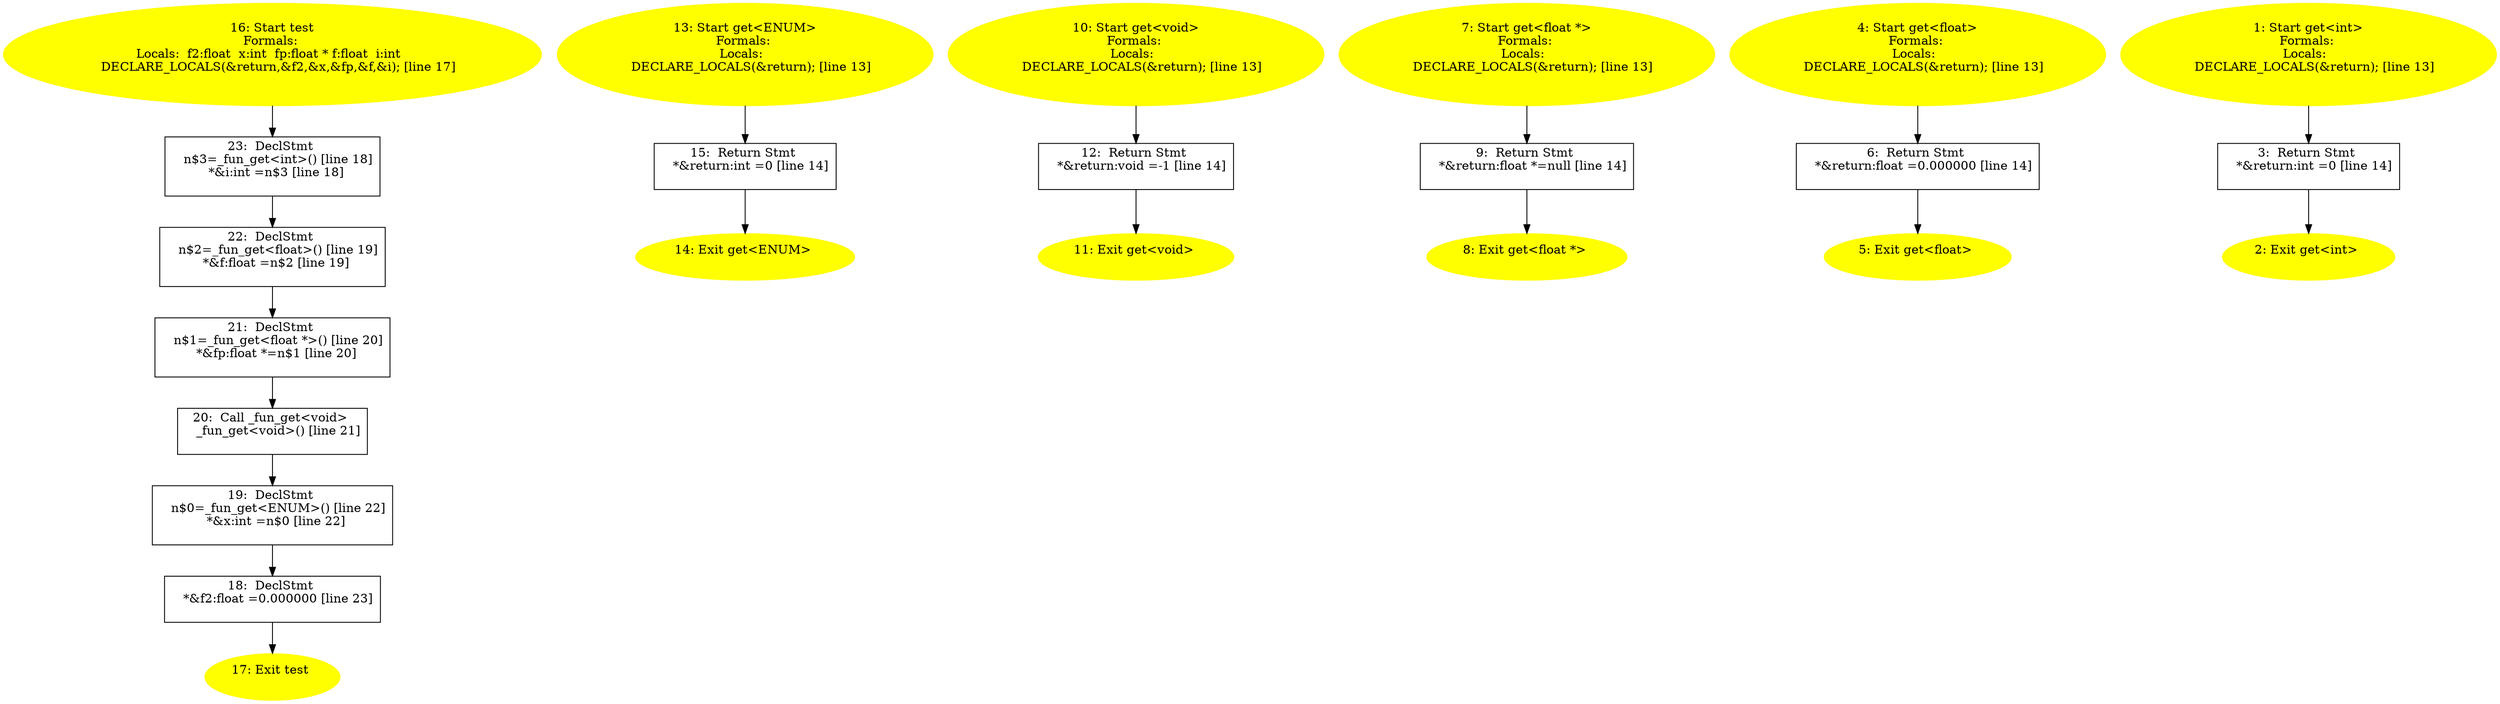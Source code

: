 /* @generated */
digraph iCFG {
23 [label="23:  DeclStmt \n   n$3=_fun_get<int>() [line 18]\n  *&i:int =n$3 [line 18]\n " shape="box"]
	

	 23 -> 22 ;
22 [label="22:  DeclStmt \n   n$2=_fun_get<float>() [line 19]\n  *&f:float =n$2 [line 19]\n " shape="box"]
	

	 22 -> 21 ;
21 [label="21:  DeclStmt \n   n$1=_fun_get<float *>() [line 20]\n  *&fp:float *=n$1 [line 20]\n " shape="box"]
	

	 21 -> 20 ;
20 [label="20:  Call _fun_get<void> \n   _fun_get<void>() [line 21]\n " shape="box"]
	

	 20 -> 19 ;
19 [label="19:  DeclStmt \n   n$0=_fun_get<ENUM>() [line 22]\n  *&x:int =n$0 [line 22]\n " shape="box"]
	

	 19 -> 18 ;
18 [label="18:  DeclStmt \n   *&f2:float =0.000000 [line 23]\n " shape="box"]
	

	 18 -> 17 ;
17 [label="17: Exit test \n  " color=yellow style=filled]
	

16 [label="16: Start test\nFormals: \nLocals:  f2:float  x:int  fp:float * f:float  i:int  \n   DECLARE_LOCALS(&return,&f2,&x,&fp,&f,&i); [line 17]\n " color=yellow style=filled]
	

	 16 -> 23 ;
15 [label="15:  Return Stmt \n   *&return:int =0 [line 14]\n " shape="box"]
	

	 15 -> 14 ;
14 [label="14: Exit get<ENUM> \n  " color=yellow style=filled]
	

13 [label="13: Start get<ENUM>\nFormals: \nLocals:  \n   DECLARE_LOCALS(&return); [line 13]\n " color=yellow style=filled]
	

	 13 -> 15 ;
12 [label="12:  Return Stmt \n   *&return:void =-1 [line 14]\n " shape="box"]
	

	 12 -> 11 ;
11 [label="11: Exit get<void> \n  " color=yellow style=filled]
	

10 [label="10: Start get<void>\nFormals: \nLocals:  \n   DECLARE_LOCALS(&return); [line 13]\n " color=yellow style=filled]
	

	 10 -> 12 ;
9 [label="9:  Return Stmt \n   *&return:float *=null [line 14]\n " shape="box"]
	

	 9 -> 8 ;
8 [label="8: Exit get<float *> \n  " color=yellow style=filled]
	

7 [label="7: Start get<float *>\nFormals: \nLocals:  \n   DECLARE_LOCALS(&return); [line 13]\n " color=yellow style=filled]
	

	 7 -> 9 ;
6 [label="6:  Return Stmt \n   *&return:float =0.000000 [line 14]\n " shape="box"]
	

	 6 -> 5 ;
5 [label="5: Exit get<float> \n  " color=yellow style=filled]
	

4 [label="4: Start get<float>\nFormals: \nLocals:  \n   DECLARE_LOCALS(&return); [line 13]\n " color=yellow style=filled]
	

	 4 -> 6 ;
3 [label="3:  Return Stmt \n   *&return:int =0 [line 14]\n " shape="box"]
	

	 3 -> 2 ;
2 [label="2: Exit get<int> \n  " color=yellow style=filled]
	

1 [label="1: Start get<int>\nFormals: \nLocals:  \n   DECLARE_LOCALS(&return); [line 13]\n " color=yellow style=filled]
	

	 1 -> 3 ;
}
